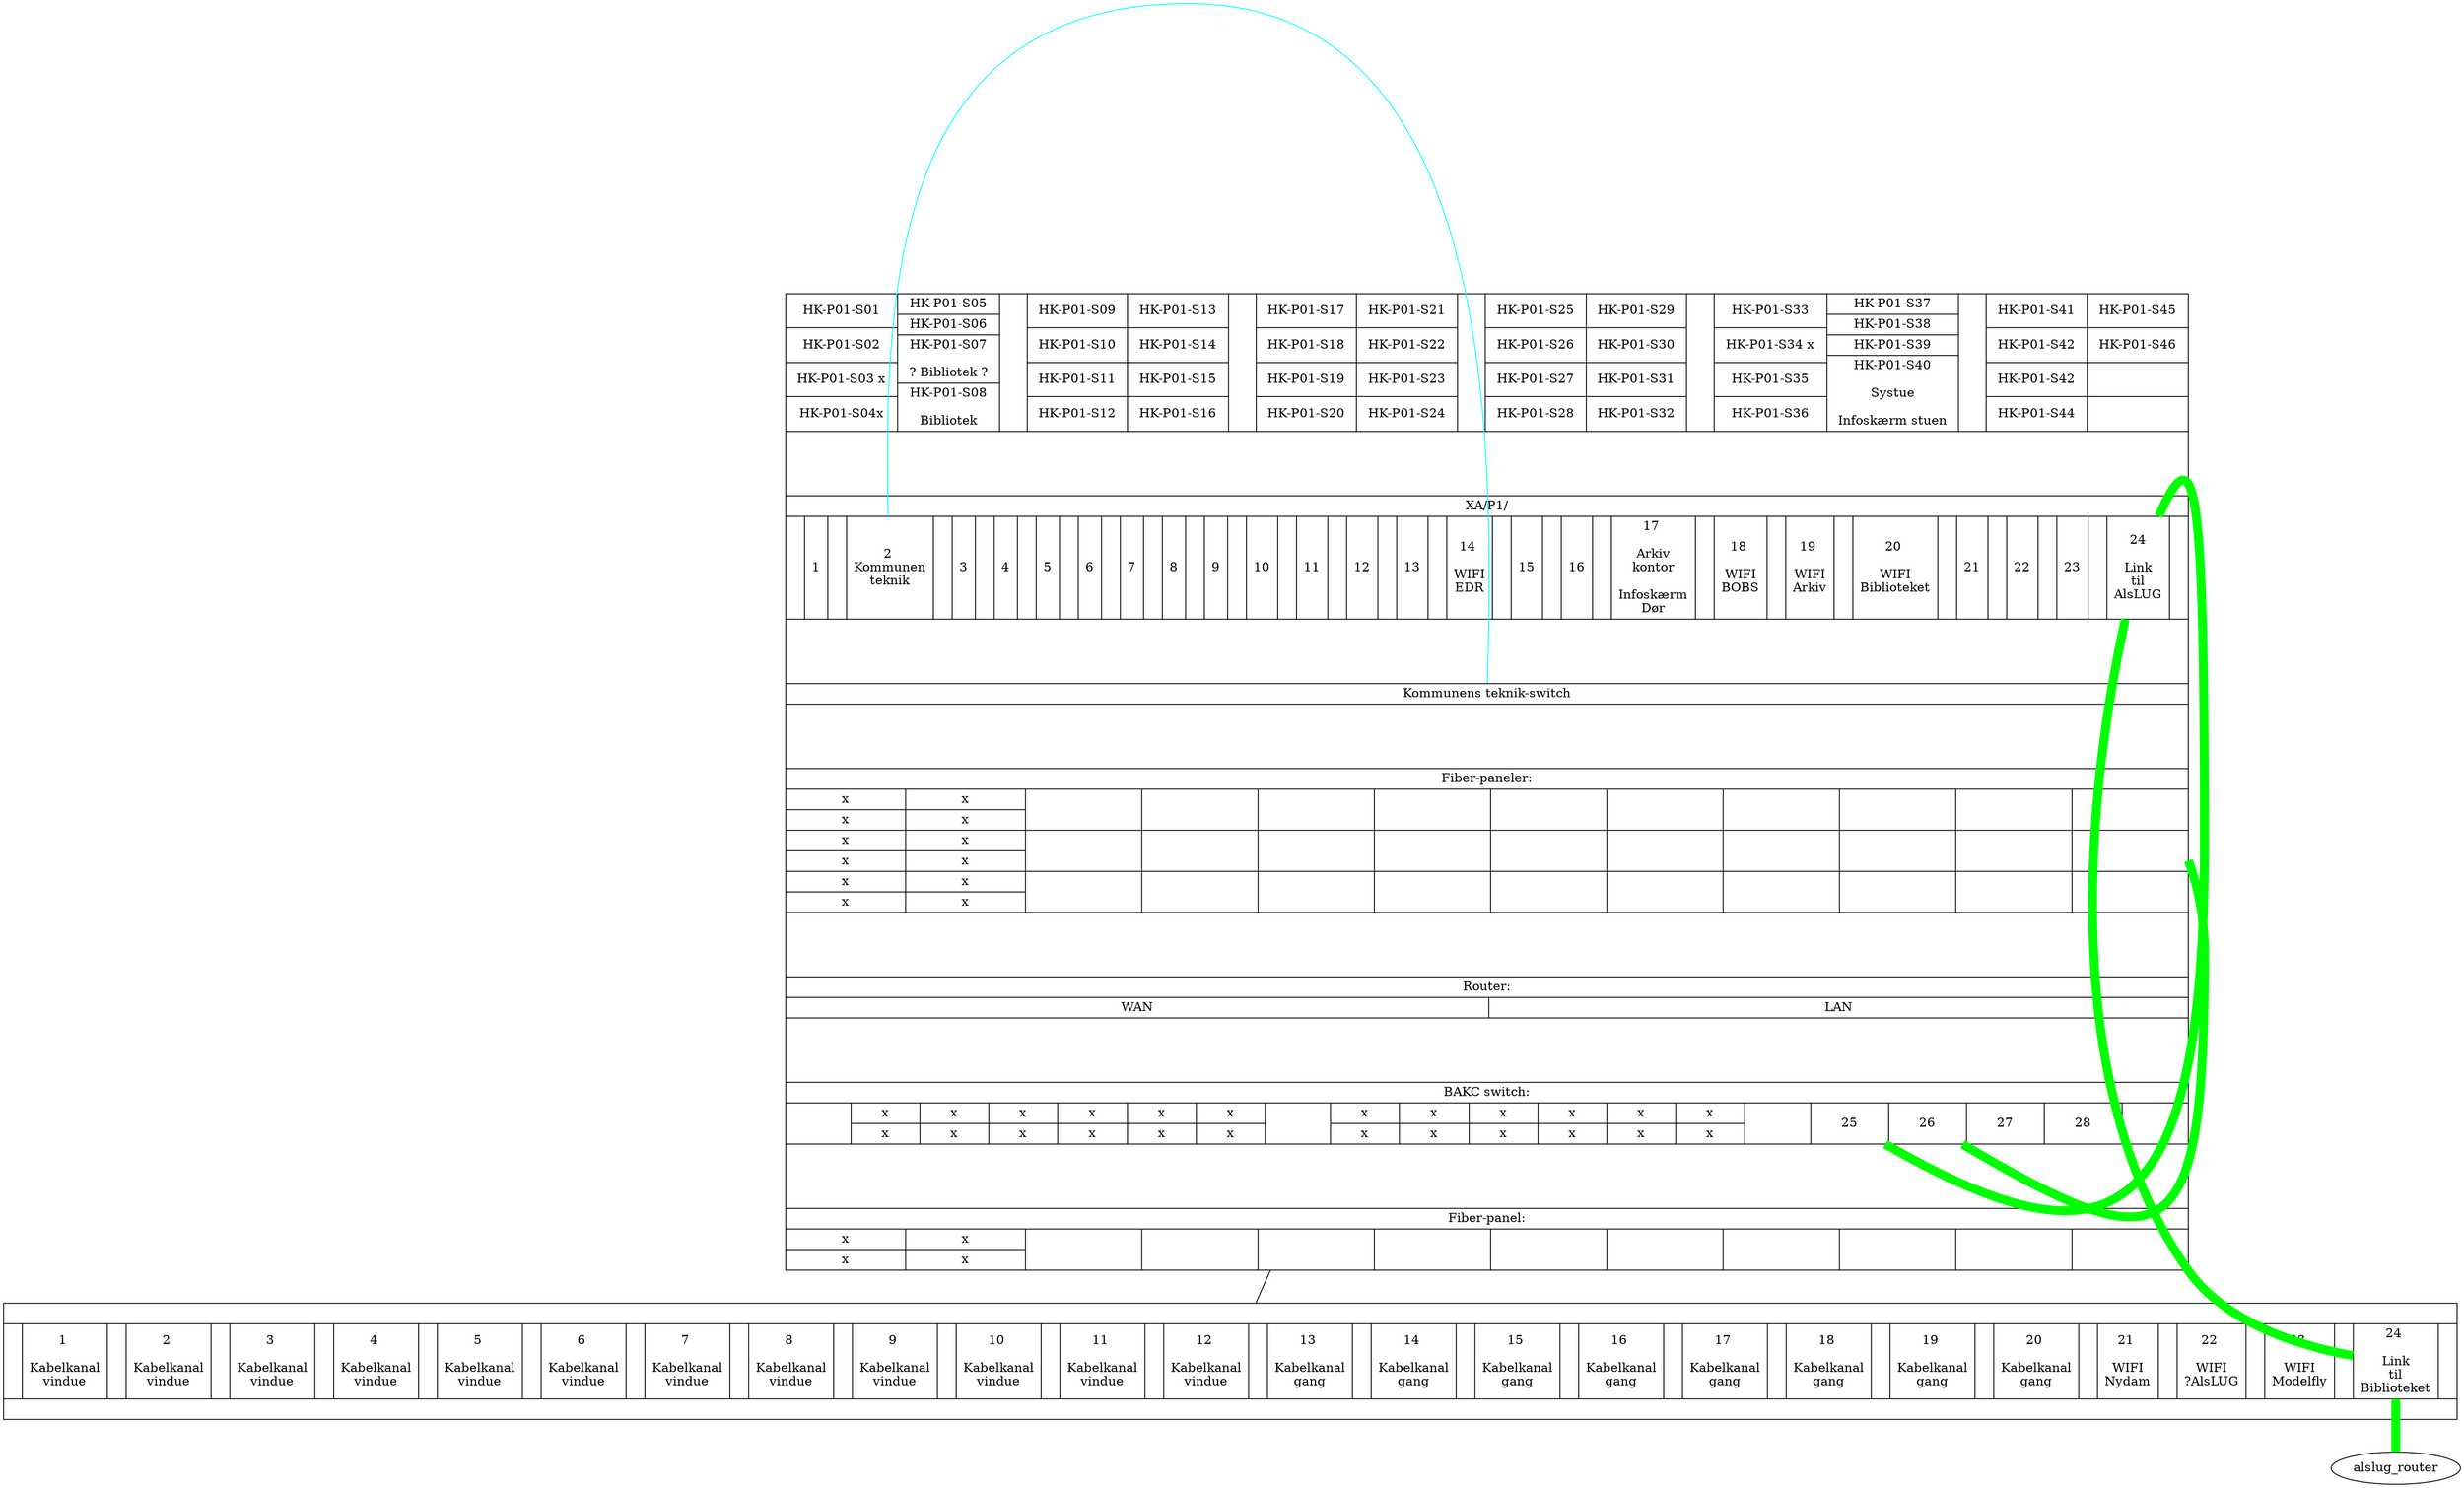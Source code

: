 digraph xxx {
  edge [ dir=none ];
  bib_patch [ shape=record label="{
  					{
						{HK-P01-S01|HK-P01-S02|HK-P01-S03 x|HK-P01-S04x}|
						{HK-P01-S05|HK-P01-S06|HK-P01-S07\n\n? Bibliotek ?|HK-P01-S08\n\nBibliotek}||
						
						{HK-P01-S09|HK-P01-S10|HK-P01-S11|HK-P01-S12}|
						{HK-P01-S13|HK-P01-S14|HK-P01-S15|HK-P01-S16}||
						
						{HK-P01-S17|HK-P01-S18|HK-P01-S19|HK-P01-S20}|
						{HK-P01-S21|HK-P01-S22|HK-P01-S23|HK-P01-S24}||
						
						{HK-P01-S25|HK-P01-S26|HK-P01-S27|HK-P01-S28}|
						{HK-P01-S29|HK-P01-S30|HK-P01-S31|HK-P01-S32}||
						
						{HK-P01-S33|HK-P01-S34 x|HK-P01-S35|HK-P01-S36}|
						{HK-P01-S37|HK-P01-S38|HK-P01-S39|HK-P01-S40\n\nSystue\n\nInfoskærm stuen}||
						
						{HK-P01-S41|HK-P01-S42|HK-P01-S42|HK-P01-S44}|
						{HK-P01-S45|HK-P01-S46||}
					}
					|\n\n\n\n|XA/P1/|
					{|
							<xa_p1_1> 1
						||
							<xa_p1_2> 2 \nKommunen\nteknik
						||
							<xa_p1_3> 3
						||
							<xa_p1_4> 4
						||
							<xa_p1_5> 5
						||
							<xa_p1_6> 6
						||
							<xa_p1_7> 7
						||
							<xa_p1_8> 8
						||
							<xa_p1_9> 9
						||
							<xa_p1_10> 10
						||
							<xa_p1_11> 11
						||
							<xa_p1_12> 12
						||
							<xa_p1_13> 13
						||
							<xa_p1_14> 14 \n\nWIFI\nEDR
						||
							<xa_p1_15> 15
						||
							<xa_p1_16> 16
						||
							<xa_p1_15> 17 \n\nArkiv\nkontor\n\nInfoskærm\nDør
						||
							<xa_p1_18> 18 \n\nWIFI\nBOBS
						||
							<xa_p1_19> 19 \n\nWIFI\nArkiv
						||
							<xa_p1_20> 20 \n\nWIFI\nBiblioteket
						||
							<xa_p1_21> 21
						||
							<xa_p1_22> 22
						||
							<xa_p1_23> 23
						||
							<xa_p1_24> 24\n\nLink\ntil\nAlsLUG
						|}
					|\n\n\n\n|
					<kom_switch>Kommunens teknik-switch
					|\n\n\n\n|Fiber-paneler:
					|
					{{x|x}|{x|x}||||||||||}
					|
					{{x|x}|{x|x}||||||||||}
					|
					{{x|x}|{x|x}||||||||||}
					|\n\n\n\n|Router:|
					{WAN|LAN}
					|\n\n\n\n|BAKC switch:|
					{
						|{x|x}|{x|x}|{x|x}|{x|x}|{x|x}|{x|x}|
						|{x|x}|{x|x}|{x|x}|{x|x}|{x|x}|{x|x}|
						|<switch_25> 25|<switch_26> 26|27|<switch_fiber> 28|
					}
					|\n\n\n\n|Fiber-panel:|
					{{x|x}|{x|x}||||||||||}
				   }" ];
  alslug_patch [ shape=record label="{
					|{|
						<1> 1 \n\nKabelkanal\nvindue
					||
						<2> 2 \n\nKabelkanal\nvindue
					||
						<3> 3 \n\nKabelkanal\nvindue
					||
						<4> 4 \n\nKabelkanal\nvindue
					||
						<5> 5 \n\nKabelkanal\nvindue
					||
						<6> 6 \n\nKabelkanal\nvindue
					||
						<7> 7 \n\nKabelkanal\nvindue
					||
						<8> 8 \n\nKabelkanal\nvindue
					||
						<9> 9 \n\nKabelkanal\nvindue
					||
						<10> 10 \n\nKabelkanal\nvindue
					||
						<11> 11 \n\nKabelkanal\nvindue
					||
						<12> 12 \n\nKabelkanal\nvindue
					||
						<13> 13 \n\nKabelkanal\ngang
					||
						<14> 14 \n\nKabelkanal\ngang
					||
						<15> 15 \n\nKabelkanal\ngang
					||
						<16> 16 \n\nKabelkanal\ngang
					||
						<17> 17 \n\nKabelkanal\ngang
					||
						<18> 18 \n\nKabelkanal\ngang
					||
						<19> 19 \n\nKabelkanal\ngang
					||
						<20> 20 \n\nKabelkanal\ngang
					||
						<21> 21 \n\nWIFI\nNydam
					||
						<22> 22 \n\nWIFI\n?AlsLUG
					||
						<23> 23 \n\nWIFI\nModelfly
					||
						<24> 24 \n\nLink\ntil\nBiblioteket
					|}|
                                      }" ];
  bib_patch -> alslug_patch;
  bib_patch:xa_p1_2 -> bib_patch:kom_switch [ color=cyan ];
  bib_patch:switch_25 -> bib_patch:xa_p1_24 -> alslug_patch:24 -> alslug_router:wan [ color=green penwidth=10 ];
  bib_patch:switch_26 -> bib_patch:router_lan [ color=green penwidth=10 ];
}
